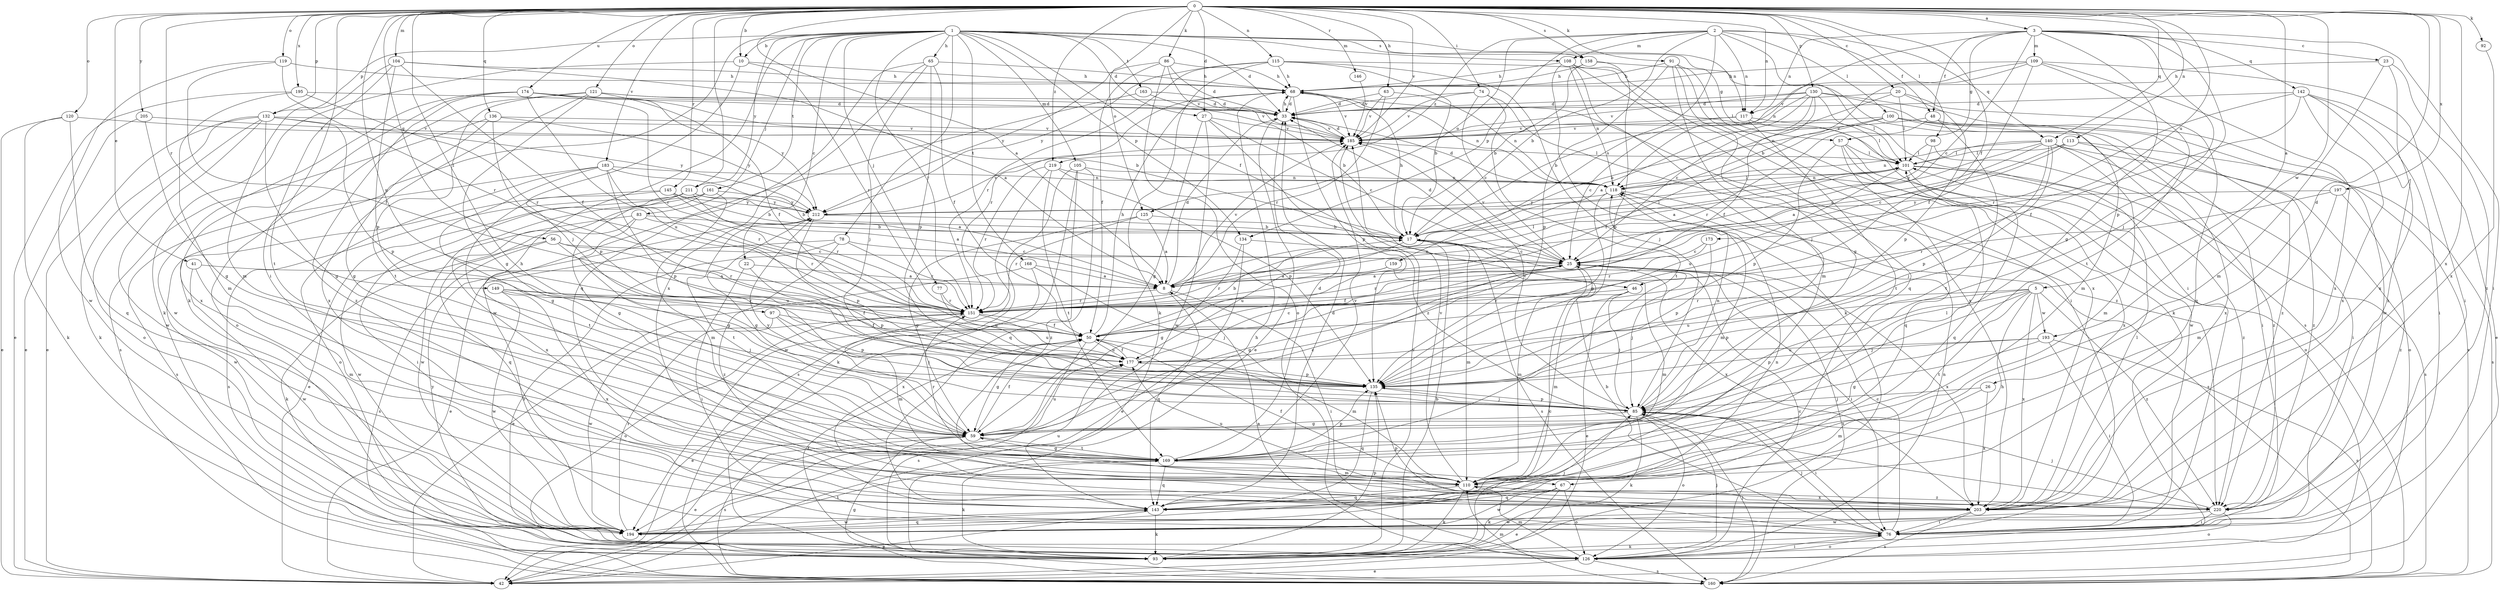 strict digraph  {
0;
1;
2;
3;
5;
8;
10;
17;
20;
22;
23;
25;
26;
27;
33;
41;
42;
46;
48;
50;
56;
57;
59;
63;
65;
67;
68;
74;
76;
77;
78;
83;
85;
86;
91;
92;
93;
97;
98;
100;
101;
104;
105;
108;
109;
110;
113;
115;
117;
118;
119;
120;
121;
125;
126;
130;
132;
134;
135;
136;
140;
142;
143;
145;
146;
149;
151;
158;
159;
160;
161;
163;
168;
169;
173;
174;
177;
183;
185;
193;
194;
195;
197;
203;
205;
211;
212;
219;
220;
0 -> 3  [label=a];
0 -> 5  [label=a];
0 -> 8  [label=a];
0 -> 10  [label=b];
0 -> 20  [label=c];
0 -> 26  [label=d];
0 -> 27  [label=d];
0 -> 41  [label=e];
0 -> 46  [label=f];
0 -> 56  [label=g];
0 -> 63  [label=h];
0 -> 74  [label=i];
0 -> 76  [label=i];
0 -> 86  [label=k];
0 -> 91  [label=k];
0 -> 92  [label=k];
0 -> 97  [label=l];
0 -> 98  [label=l];
0 -> 104  [label=m];
0 -> 113  [label=n];
0 -> 115  [label=n];
0 -> 117  [label=n];
0 -> 119  [label=o];
0 -> 120  [label=o];
0 -> 121  [label=o];
0 -> 125  [label=o];
0 -> 130  [label=p];
0 -> 132  [label=p];
0 -> 136  [label=q];
0 -> 140  [label=q];
0 -> 145  [label=r];
0 -> 146  [label=r];
0 -> 149  [label=r];
0 -> 158  [label=s];
0 -> 173  [label=u];
0 -> 174  [label=u];
0 -> 177  [label=u];
0 -> 183  [label=v];
0 -> 185  [label=v];
0 -> 193  [label=w];
0 -> 195  [label=x];
0 -> 197  [label=x];
0 -> 203  [label=x];
0 -> 205  [label=y];
0 -> 211  [label=y];
0 -> 219  [label=z];
1 -> 10  [label=b];
1 -> 22  [label=c];
1 -> 27  [label=d];
1 -> 33  [label=d];
1 -> 46  [label=f];
1 -> 57  [label=g];
1 -> 65  [label=h];
1 -> 67  [label=h];
1 -> 77  [label=j];
1 -> 78  [label=j];
1 -> 83  [label=j];
1 -> 93  [label=k];
1 -> 105  [label=m];
1 -> 108  [label=m];
1 -> 117  [label=n];
1 -> 132  [label=p];
1 -> 134  [label=p];
1 -> 151  [label=r];
1 -> 158  [label=s];
1 -> 161  [label=t];
1 -> 163  [label=t];
1 -> 168  [label=t];
1 -> 211  [label=y];
2 -> 17  [label=b];
2 -> 48  [label=f];
2 -> 76  [label=i];
2 -> 100  [label=l];
2 -> 108  [label=m];
2 -> 117  [label=n];
2 -> 125  [label=o];
2 -> 134  [label=p];
2 -> 140  [label=q];
2 -> 159  [label=s];
2 -> 219  [label=z];
3 -> 23  [label=c];
3 -> 25  [label=c];
3 -> 48  [label=f];
3 -> 57  [label=g];
3 -> 59  [label=g];
3 -> 76  [label=i];
3 -> 85  [label=j];
3 -> 109  [label=m];
3 -> 117  [label=n];
3 -> 118  [label=n];
3 -> 135  [label=p];
3 -> 142  [label=q];
5 -> 67  [label=h];
5 -> 85  [label=j];
5 -> 135  [label=p];
5 -> 151  [label=r];
5 -> 169  [label=t];
5 -> 177  [label=u];
5 -> 193  [label=w];
5 -> 203  [label=x];
5 -> 220  [label=z];
8 -> 33  [label=d];
8 -> 76  [label=i];
8 -> 101  [label=l];
8 -> 143  [label=q];
8 -> 151  [label=r];
8 -> 185  [label=v];
10 -> 68  [label=h];
10 -> 85  [label=j];
10 -> 93  [label=k];
10 -> 151  [label=r];
17 -> 25  [label=c];
17 -> 68  [label=h];
17 -> 101  [label=l];
17 -> 110  [label=m];
17 -> 160  [label=s];
17 -> 177  [label=u];
17 -> 203  [label=x];
20 -> 33  [label=d];
20 -> 101  [label=l];
20 -> 118  [label=n];
20 -> 135  [label=p];
20 -> 143  [label=q];
22 -> 8  [label=a];
22 -> 76  [label=i];
22 -> 135  [label=p];
23 -> 68  [label=h];
23 -> 110  [label=m];
23 -> 203  [label=x];
23 -> 220  [label=z];
25 -> 8  [label=a];
25 -> 33  [label=d];
25 -> 50  [label=f];
25 -> 59  [label=g];
25 -> 76  [label=i];
25 -> 85  [label=j];
25 -> 110  [label=m];
25 -> 151  [label=r];
25 -> 160  [label=s];
25 -> 185  [label=v];
25 -> 203  [label=x];
26 -> 85  [label=j];
26 -> 110  [label=m];
26 -> 203  [label=x];
27 -> 25  [label=c];
27 -> 59  [label=g];
27 -> 185  [label=v];
27 -> 194  [label=w];
27 -> 220  [label=z];
33 -> 42  [label=e];
33 -> 68  [label=h];
33 -> 185  [label=v];
41 -> 8  [label=a];
41 -> 110  [label=m];
41 -> 194  [label=w];
42 -> 68  [label=h];
46 -> 42  [label=e];
46 -> 85  [label=j];
46 -> 110  [label=m];
46 -> 151  [label=r];
48 -> 151  [label=r];
48 -> 160  [label=s];
48 -> 169  [label=t];
48 -> 185  [label=v];
50 -> 17  [label=b];
50 -> 42  [label=e];
50 -> 59  [label=g];
50 -> 68  [label=h];
50 -> 110  [label=m];
50 -> 160  [label=s];
50 -> 177  [label=u];
56 -> 25  [label=c];
56 -> 93  [label=k];
56 -> 151  [label=r];
56 -> 160  [label=s];
56 -> 177  [label=u];
57 -> 101  [label=l];
57 -> 126  [label=o];
57 -> 135  [label=p];
57 -> 143  [label=q];
57 -> 203  [label=x];
59 -> 25  [label=c];
59 -> 42  [label=e];
59 -> 50  [label=f];
59 -> 160  [label=s];
59 -> 169  [label=t];
59 -> 177  [label=u];
59 -> 212  [label=y];
63 -> 33  [label=d];
63 -> 118  [label=n];
63 -> 151  [label=r];
63 -> 185  [label=v];
65 -> 50  [label=f];
65 -> 68  [label=h];
65 -> 85  [label=j];
65 -> 135  [label=p];
65 -> 143  [label=q];
65 -> 203  [label=x];
67 -> 42  [label=e];
67 -> 93  [label=k];
67 -> 126  [label=o];
67 -> 143  [label=q];
67 -> 194  [label=w];
68 -> 33  [label=d];
68 -> 118  [label=n];
68 -> 135  [label=p];
68 -> 151  [label=r];
68 -> 185  [label=v];
68 -> 220  [label=z];
74 -> 25  [label=c];
74 -> 33  [label=d];
74 -> 169  [label=t];
74 -> 185  [label=v];
74 -> 203  [label=x];
76 -> 17  [label=b];
76 -> 25  [label=c];
76 -> 85  [label=j];
76 -> 93  [label=k];
76 -> 126  [label=o];
77 -> 151  [label=r];
77 -> 177  [label=u];
78 -> 25  [label=c];
78 -> 42  [label=e];
78 -> 126  [label=o];
78 -> 151  [label=r];
78 -> 220  [label=z];
83 -> 17  [label=b];
83 -> 59  [label=g];
83 -> 143  [label=q];
83 -> 151  [label=r];
83 -> 194  [label=w];
85 -> 59  [label=g];
85 -> 76  [label=i];
85 -> 93  [label=k];
85 -> 118  [label=n];
85 -> 126  [label=o];
85 -> 135  [label=p];
85 -> 185  [label=v];
86 -> 33  [label=d];
86 -> 50  [label=f];
86 -> 68  [label=h];
86 -> 126  [label=o];
86 -> 185  [label=v];
86 -> 212  [label=y];
91 -> 59  [label=g];
91 -> 68  [label=h];
91 -> 85  [label=j];
91 -> 93  [label=k];
91 -> 135  [label=p];
91 -> 203  [label=x];
92 -> 203  [label=x];
93 -> 17  [label=b];
93 -> 25  [label=c];
93 -> 50  [label=f];
93 -> 135  [label=p];
93 -> 185  [label=v];
93 -> 212  [label=y];
97 -> 50  [label=f];
97 -> 85  [label=j];
97 -> 135  [label=p];
97 -> 194  [label=w];
98 -> 101  [label=l];
98 -> 212  [label=y];
98 -> 220  [label=z];
100 -> 17  [label=b];
100 -> 50  [label=f];
100 -> 76  [label=i];
100 -> 185  [label=v];
100 -> 203  [label=x];
100 -> 220  [label=z];
101 -> 118  [label=n];
101 -> 143  [label=q];
101 -> 160  [label=s];
101 -> 177  [label=u];
101 -> 220  [label=z];
104 -> 8  [label=a];
104 -> 50  [label=f];
104 -> 68  [label=h];
104 -> 110  [label=m];
104 -> 135  [label=p];
104 -> 169  [label=t];
105 -> 93  [label=k];
105 -> 118  [label=n];
105 -> 143  [label=q];
105 -> 160  [label=s];
105 -> 220  [label=z];
108 -> 68  [label=h];
108 -> 76  [label=i];
108 -> 93  [label=k];
108 -> 110  [label=m];
108 -> 118  [label=n];
108 -> 143  [label=q];
109 -> 17  [label=b];
109 -> 50  [label=f];
109 -> 68  [label=h];
109 -> 76  [label=i];
109 -> 169  [label=t];
109 -> 185  [label=v];
109 -> 203  [label=x];
110 -> 50  [label=f];
110 -> 93  [label=k];
110 -> 143  [label=q];
110 -> 177  [label=u];
110 -> 185  [label=v];
110 -> 203  [label=x];
110 -> 220  [label=z];
113 -> 8  [label=a];
113 -> 25  [label=c];
113 -> 101  [label=l];
113 -> 160  [label=s];
113 -> 220  [label=z];
115 -> 17  [label=b];
115 -> 68  [label=h];
115 -> 85  [label=j];
115 -> 93  [label=k];
115 -> 101  [label=l];
115 -> 151  [label=r];
115 -> 212  [label=y];
117 -> 25  [label=c];
117 -> 101  [label=l];
117 -> 169  [label=t];
117 -> 185  [label=v];
117 -> 194  [label=w];
118 -> 33  [label=d];
118 -> 101  [label=l];
118 -> 110  [label=m];
118 -> 135  [label=p];
118 -> 160  [label=s];
118 -> 212  [label=y];
119 -> 50  [label=f];
119 -> 68  [label=h];
119 -> 151  [label=r];
119 -> 194  [label=w];
120 -> 42  [label=e];
120 -> 93  [label=k];
120 -> 143  [label=q];
120 -> 185  [label=v];
121 -> 33  [label=d];
121 -> 50  [label=f];
121 -> 59  [label=g];
121 -> 126  [label=o];
121 -> 169  [label=t];
121 -> 185  [label=v];
121 -> 203  [label=x];
125 -> 8  [label=a];
125 -> 17  [label=b];
125 -> 59  [label=g];
125 -> 151  [label=r];
126 -> 8  [label=a];
126 -> 25  [label=c];
126 -> 42  [label=e];
126 -> 76  [label=i];
126 -> 85  [label=j];
126 -> 110  [label=m];
126 -> 118  [label=n];
126 -> 160  [label=s];
130 -> 8  [label=a];
130 -> 17  [label=b];
130 -> 25  [label=c];
130 -> 33  [label=d];
130 -> 50  [label=f];
130 -> 101  [label=l];
130 -> 110  [label=m];
130 -> 185  [label=v];
130 -> 194  [label=w];
132 -> 42  [label=e];
132 -> 59  [label=g];
132 -> 93  [label=k];
132 -> 126  [label=o];
132 -> 135  [label=p];
132 -> 185  [label=v];
132 -> 194  [label=w];
132 -> 212  [label=y];
134 -> 25  [label=c];
134 -> 42  [label=e];
134 -> 59  [label=g];
135 -> 85  [label=j];
135 -> 143  [label=q];
136 -> 59  [label=g];
136 -> 135  [label=p];
136 -> 160  [label=s];
136 -> 185  [label=v];
136 -> 212  [label=y];
140 -> 8  [label=a];
140 -> 25  [label=c];
140 -> 76  [label=i];
140 -> 85  [label=j];
140 -> 101  [label=l];
140 -> 110  [label=m];
140 -> 118  [label=n];
140 -> 126  [label=o];
140 -> 135  [label=p];
142 -> 33  [label=d];
142 -> 42  [label=e];
142 -> 50  [label=f];
142 -> 76  [label=i];
142 -> 151  [label=r];
142 -> 203  [label=x];
142 -> 220  [label=z];
143 -> 33  [label=d];
143 -> 42  [label=e];
143 -> 93  [label=k];
143 -> 177  [label=u];
143 -> 194  [label=w];
145 -> 8  [label=a];
145 -> 17  [label=b];
145 -> 169  [label=t];
145 -> 194  [label=w];
145 -> 212  [label=y];
146 -> 185  [label=v];
149 -> 50  [label=f];
149 -> 85  [label=j];
149 -> 151  [label=r];
149 -> 194  [label=w];
149 -> 203  [label=x];
151 -> 50  [label=f];
151 -> 110  [label=m];
151 -> 126  [label=o];
151 -> 177  [label=u];
158 -> 17  [label=b];
158 -> 68  [label=h];
158 -> 135  [label=p];
158 -> 160  [label=s];
159 -> 8  [label=a];
159 -> 110  [label=m];
159 -> 151  [label=r];
160 -> 59  [label=g];
160 -> 85  [label=j];
160 -> 110  [label=m];
161 -> 42  [label=e];
161 -> 110  [label=m];
161 -> 194  [label=w];
161 -> 203  [label=x];
161 -> 212  [label=y];
163 -> 17  [label=b];
163 -> 33  [label=d];
163 -> 194  [label=w];
168 -> 8  [label=a];
168 -> 42  [label=e];
168 -> 85  [label=j];
168 -> 203  [label=x];
169 -> 33  [label=d];
169 -> 59  [label=g];
169 -> 93  [label=k];
169 -> 101  [label=l];
169 -> 110  [label=m];
169 -> 135  [label=p];
169 -> 143  [label=q];
169 -> 151  [label=r];
169 -> 185  [label=v];
173 -> 25  [label=c];
173 -> 135  [label=p];
173 -> 151  [label=r];
174 -> 17  [label=b];
174 -> 33  [label=d];
174 -> 151  [label=r];
174 -> 177  [label=u];
174 -> 194  [label=w];
174 -> 203  [label=x];
174 -> 212  [label=y];
174 -> 220  [label=z];
177 -> 25  [label=c];
177 -> 50  [label=f];
177 -> 135  [label=p];
183 -> 8  [label=a];
183 -> 59  [label=g];
183 -> 118  [label=n];
183 -> 126  [label=o];
183 -> 135  [label=p];
183 -> 151  [label=r];
183 -> 160  [label=s];
185 -> 33  [label=d];
185 -> 101  [label=l];
193 -> 59  [label=g];
193 -> 76  [label=i];
193 -> 135  [label=p];
193 -> 160  [label=s];
193 -> 177  [label=u];
194 -> 85  [label=j];
194 -> 118  [label=n];
194 -> 143  [label=q];
194 -> 151  [label=r];
194 -> 169  [label=t];
195 -> 33  [label=d];
195 -> 42  [label=e];
195 -> 110  [label=m];
195 -> 151  [label=r];
197 -> 110  [label=m];
197 -> 151  [label=r];
197 -> 212  [label=y];
197 -> 220  [label=z];
203 -> 76  [label=i];
203 -> 101  [label=l];
203 -> 135  [label=p];
203 -> 160  [label=s];
203 -> 194  [label=w];
205 -> 42  [label=e];
205 -> 59  [label=g];
205 -> 185  [label=v];
211 -> 17  [label=b];
211 -> 59  [label=g];
211 -> 76  [label=i];
211 -> 151  [label=r];
211 -> 160  [label=s];
211 -> 212  [label=y];
212 -> 17  [label=b];
212 -> 59  [label=g];
212 -> 135  [label=p];
212 -> 169  [label=t];
212 -> 185  [label=v];
219 -> 118  [label=n];
219 -> 135  [label=p];
219 -> 151  [label=r];
219 -> 169  [label=t];
219 -> 194  [label=w];
220 -> 76  [label=i];
220 -> 85  [label=j];
220 -> 126  [label=o];
220 -> 194  [label=w];
}
